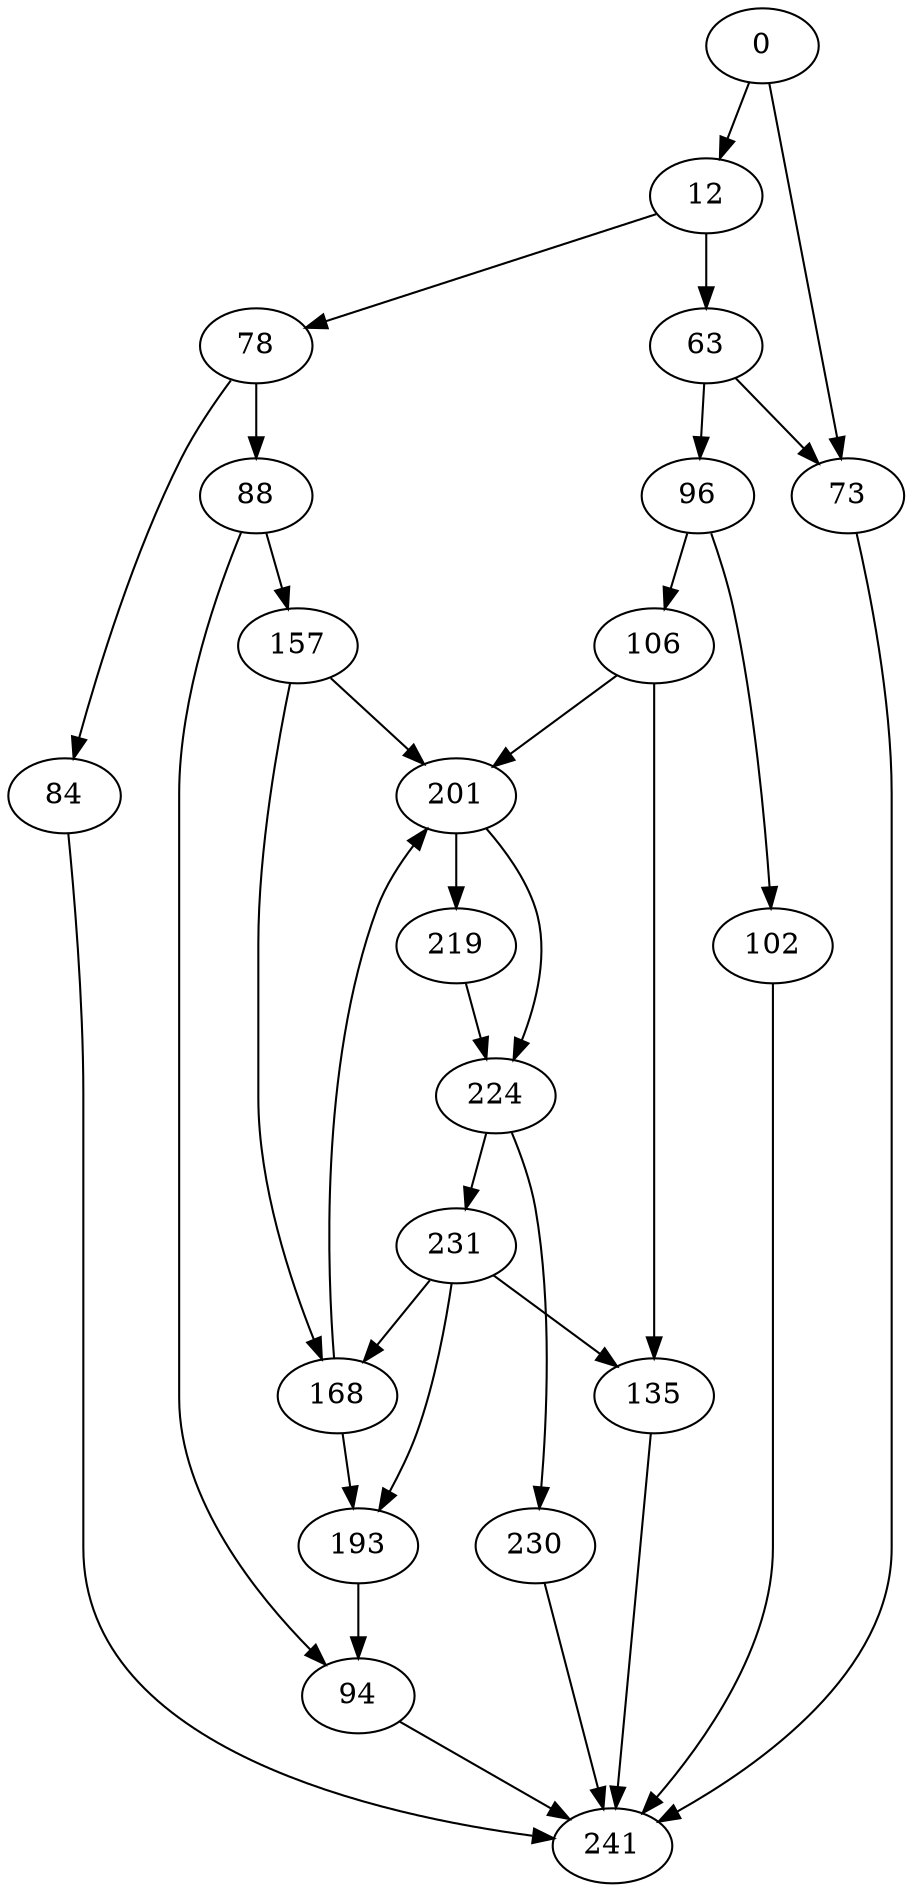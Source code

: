 digraph {
	0 [label=0]
	12 [label=12]
	63 [label=63]
	73 [label=73]
	78 [label=78]
	84 [label=84]
	88 [label=88]
	94 [label=94]
	96 [label=96]
	102 [label=102]
	106 [label=106]
	135 [label=135]
	157 [label=157]
	168 [label=168]
	193 [label=193]
	201 [label=201]
	219 [label=219]
	224 [label=224]
	230 [label=230]
	231 [label=231]
	241 [label=241]
	0 -> 73
	0 -> 12
	12 -> 78
	12 -> 63
	63 -> 96
	63 -> 73
	73 -> 241
	78 -> 88
	78 -> 84
	84 -> 241
	88 -> 157
	88 -> 94
	94 -> 241
	96 -> 106
	96 -> 102
	102 -> 241
	106 -> 201
	106 -> 135
	135 -> 241
	157 -> 201
	157 -> 168
	168 -> 201
	168 -> 193
	193 -> 94
	201 -> 224
	201 -> 219
	219 -> 224
	224 -> 230
	224 -> 231
	230 -> 241
	231 -> 168
	231 -> 193
	231 -> 135
}
